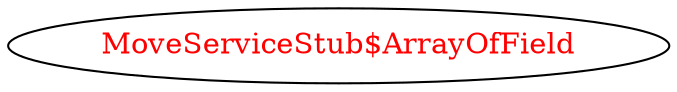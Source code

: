 digraph dependencyGraph {
 concentrate=true;
 ranksep="2.0";
 rankdir="LR"; 
 splines="ortho";
"MoveServiceStub$ArrayOfField" [fontcolor="red"];
}